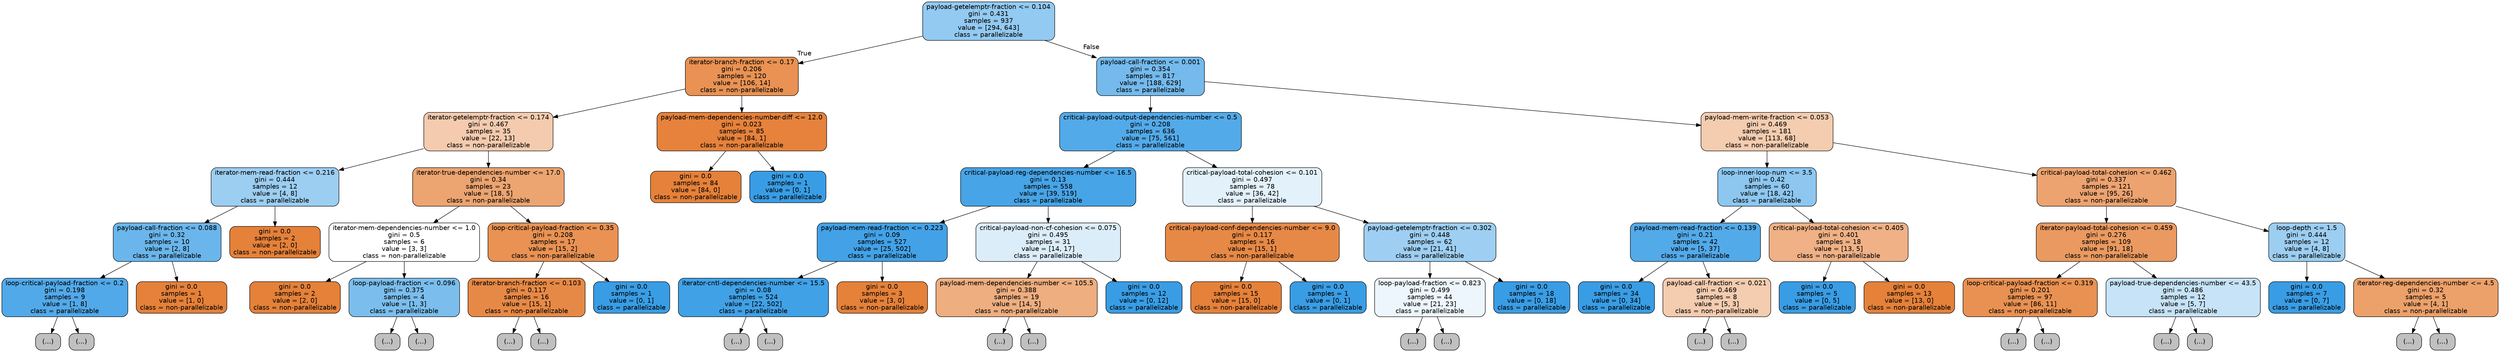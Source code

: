 digraph Tree {
node [shape=box, style="filled, rounded", color="black", fontname=helvetica] ;
edge [fontname=helvetica] ;
0 [label="payload-getelemptr-fraction <= 0.104\ngini = 0.431\nsamples = 937\nvalue = [294, 643]\nclass = parallelizable", fillcolor="#399de58a"] ;
1 [label="iterator-branch-fraction <= 0.17\ngini = 0.206\nsamples = 120\nvalue = [106, 14]\nclass = non-parallelizable", fillcolor="#e58139dd"] ;
0 -> 1 [labeldistance=2.5, labelangle=45, headlabel="True"] ;
2 [label="iterator-getelemptr-fraction <= 0.174\ngini = 0.467\nsamples = 35\nvalue = [22, 13]\nclass = non-parallelizable", fillcolor="#e5813968"] ;
1 -> 2 ;
3 [label="iterator-mem-read-fraction <= 0.216\ngini = 0.444\nsamples = 12\nvalue = [4, 8]\nclass = parallelizable", fillcolor="#399de57f"] ;
2 -> 3 ;
4 [label="payload-call-fraction <= 0.088\ngini = 0.32\nsamples = 10\nvalue = [2, 8]\nclass = parallelizable", fillcolor="#399de5bf"] ;
3 -> 4 ;
5 [label="loop-critical-payload-fraction <= 0.2\ngini = 0.198\nsamples = 9\nvalue = [1, 8]\nclass = parallelizable", fillcolor="#399de5df"] ;
4 -> 5 ;
6 [label="(...)", fillcolor="#C0C0C0"] ;
5 -> 6 ;
7 [label="(...)", fillcolor="#C0C0C0"] ;
5 -> 7 ;
8 [label="gini = 0.0\nsamples = 1\nvalue = [1, 0]\nclass = non-parallelizable", fillcolor="#e58139ff"] ;
4 -> 8 ;
9 [label="gini = 0.0\nsamples = 2\nvalue = [2, 0]\nclass = non-parallelizable", fillcolor="#e58139ff"] ;
3 -> 9 ;
10 [label="iterator-true-dependencies-number <= 17.0\ngini = 0.34\nsamples = 23\nvalue = [18, 5]\nclass = non-parallelizable", fillcolor="#e58139b8"] ;
2 -> 10 ;
11 [label="iterator-mem-dependencies-number <= 1.0\ngini = 0.5\nsamples = 6\nvalue = [3, 3]\nclass = non-parallelizable", fillcolor="#e5813900"] ;
10 -> 11 ;
12 [label="gini = 0.0\nsamples = 2\nvalue = [2, 0]\nclass = non-parallelizable", fillcolor="#e58139ff"] ;
11 -> 12 ;
13 [label="loop-payload-fraction <= 0.096\ngini = 0.375\nsamples = 4\nvalue = [1, 3]\nclass = parallelizable", fillcolor="#399de5aa"] ;
11 -> 13 ;
14 [label="(...)", fillcolor="#C0C0C0"] ;
13 -> 14 ;
15 [label="(...)", fillcolor="#C0C0C0"] ;
13 -> 15 ;
16 [label="loop-critical-payload-fraction <= 0.35\ngini = 0.208\nsamples = 17\nvalue = [15, 2]\nclass = non-parallelizable", fillcolor="#e58139dd"] ;
10 -> 16 ;
17 [label="iterator-branch-fraction <= 0.103\ngini = 0.117\nsamples = 16\nvalue = [15, 1]\nclass = non-parallelizable", fillcolor="#e58139ee"] ;
16 -> 17 ;
18 [label="(...)", fillcolor="#C0C0C0"] ;
17 -> 18 ;
19 [label="(...)", fillcolor="#C0C0C0"] ;
17 -> 19 ;
22 [label="gini = 0.0\nsamples = 1\nvalue = [0, 1]\nclass = parallelizable", fillcolor="#399de5ff"] ;
16 -> 22 ;
23 [label="payload-mem-dependencies-number-diff <= 12.0\ngini = 0.023\nsamples = 85\nvalue = [84, 1]\nclass = non-parallelizable", fillcolor="#e58139fc"] ;
1 -> 23 ;
24 [label="gini = 0.0\nsamples = 84\nvalue = [84, 0]\nclass = non-parallelizable", fillcolor="#e58139ff"] ;
23 -> 24 ;
25 [label="gini = 0.0\nsamples = 1\nvalue = [0, 1]\nclass = parallelizable", fillcolor="#399de5ff"] ;
23 -> 25 ;
26 [label="payload-call-fraction <= 0.001\ngini = 0.354\nsamples = 817\nvalue = [188, 629]\nclass = parallelizable", fillcolor="#399de5b3"] ;
0 -> 26 [labeldistance=2.5, labelangle=-45, headlabel="False"] ;
27 [label="critical-payload-output-dependencies-number <= 0.5\ngini = 0.208\nsamples = 636\nvalue = [75, 561]\nclass = parallelizable", fillcolor="#399de5dd"] ;
26 -> 27 ;
28 [label="critical-payload-reg-dependencies-number <= 16.5\ngini = 0.13\nsamples = 558\nvalue = [39, 519]\nclass = parallelizable", fillcolor="#399de5ec"] ;
27 -> 28 ;
29 [label="payload-mem-read-fraction <= 0.223\ngini = 0.09\nsamples = 527\nvalue = [25, 502]\nclass = parallelizable", fillcolor="#399de5f2"] ;
28 -> 29 ;
30 [label="iterator-cntl-dependencies-number <= 15.5\ngini = 0.08\nsamples = 524\nvalue = [22, 502]\nclass = parallelizable", fillcolor="#399de5f4"] ;
29 -> 30 ;
31 [label="(...)", fillcolor="#C0C0C0"] ;
30 -> 31 ;
76 [label="(...)", fillcolor="#C0C0C0"] ;
30 -> 76 ;
79 [label="gini = 0.0\nsamples = 3\nvalue = [3, 0]\nclass = non-parallelizable", fillcolor="#e58139ff"] ;
29 -> 79 ;
80 [label="critical-payload-non-cf-cohesion <= 0.075\ngini = 0.495\nsamples = 31\nvalue = [14, 17]\nclass = parallelizable", fillcolor="#399de52d"] ;
28 -> 80 ;
81 [label="payload-mem-dependencies-number <= 105.5\ngini = 0.388\nsamples = 19\nvalue = [14, 5]\nclass = non-parallelizable", fillcolor="#e58139a4"] ;
80 -> 81 ;
82 [label="(...)", fillcolor="#C0C0C0"] ;
81 -> 82 ;
85 [label="(...)", fillcolor="#C0C0C0"] ;
81 -> 85 ;
86 [label="gini = 0.0\nsamples = 12\nvalue = [0, 12]\nclass = parallelizable", fillcolor="#399de5ff"] ;
80 -> 86 ;
87 [label="critical-payload-total-cohesion <= 0.101\ngini = 0.497\nsamples = 78\nvalue = [36, 42]\nclass = parallelizable", fillcolor="#399de524"] ;
27 -> 87 ;
88 [label="critical-payload-conf-dependencies-number <= 9.0\ngini = 0.117\nsamples = 16\nvalue = [15, 1]\nclass = non-parallelizable", fillcolor="#e58139ee"] ;
87 -> 88 ;
89 [label="gini = 0.0\nsamples = 15\nvalue = [15, 0]\nclass = non-parallelizable", fillcolor="#e58139ff"] ;
88 -> 89 ;
90 [label="gini = 0.0\nsamples = 1\nvalue = [0, 1]\nclass = parallelizable", fillcolor="#399de5ff"] ;
88 -> 90 ;
91 [label="payload-getelemptr-fraction <= 0.302\ngini = 0.448\nsamples = 62\nvalue = [21, 41]\nclass = parallelizable", fillcolor="#399de57c"] ;
87 -> 91 ;
92 [label="loop-payload-fraction <= 0.823\ngini = 0.499\nsamples = 44\nvalue = [21, 23]\nclass = parallelizable", fillcolor="#399de516"] ;
91 -> 92 ;
93 [label="(...)", fillcolor="#C0C0C0"] ;
92 -> 93 ;
96 [label="(...)", fillcolor="#C0C0C0"] ;
92 -> 96 ;
109 [label="gini = 0.0\nsamples = 18\nvalue = [0, 18]\nclass = parallelizable", fillcolor="#399de5ff"] ;
91 -> 109 ;
110 [label="payload-mem-write-fraction <= 0.053\ngini = 0.469\nsamples = 181\nvalue = [113, 68]\nclass = non-parallelizable", fillcolor="#e5813966"] ;
26 -> 110 ;
111 [label="loop-inner-loop-num <= 3.5\ngini = 0.42\nsamples = 60\nvalue = [18, 42]\nclass = parallelizable", fillcolor="#399de592"] ;
110 -> 111 ;
112 [label="payload-mem-read-fraction <= 0.139\ngini = 0.21\nsamples = 42\nvalue = [5, 37]\nclass = parallelizable", fillcolor="#399de5dd"] ;
111 -> 112 ;
113 [label="gini = 0.0\nsamples = 34\nvalue = [0, 34]\nclass = parallelizable", fillcolor="#399de5ff"] ;
112 -> 113 ;
114 [label="payload-call-fraction <= 0.021\ngini = 0.469\nsamples = 8\nvalue = [5, 3]\nclass = non-parallelizable", fillcolor="#e5813966"] ;
112 -> 114 ;
115 [label="(...)", fillcolor="#C0C0C0"] ;
114 -> 115 ;
116 [label="(...)", fillcolor="#C0C0C0"] ;
114 -> 116 ;
117 [label="critical-payload-total-cohesion <= 0.405\ngini = 0.401\nsamples = 18\nvalue = [13, 5]\nclass = non-parallelizable", fillcolor="#e581399d"] ;
111 -> 117 ;
118 [label="gini = 0.0\nsamples = 5\nvalue = [0, 5]\nclass = parallelizable", fillcolor="#399de5ff"] ;
117 -> 118 ;
119 [label="gini = 0.0\nsamples = 13\nvalue = [13, 0]\nclass = non-parallelizable", fillcolor="#e58139ff"] ;
117 -> 119 ;
120 [label="critical-payload-total-cohesion <= 0.462\ngini = 0.337\nsamples = 121\nvalue = [95, 26]\nclass = non-parallelizable", fillcolor="#e58139b9"] ;
110 -> 120 ;
121 [label="iterator-payload-total-cohesion <= 0.459\ngini = 0.276\nsamples = 109\nvalue = [91, 18]\nclass = non-parallelizable", fillcolor="#e58139cd"] ;
120 -> 121 ;
122 [label="loop-critical-payload-fraction <= 0.319\ngini = 0.201\nsamples = 97\nvalue = [86, 11]\nclass = non-parallelizable", fillcolor="#e58139de"] ;
121 -> 122 ;
123 [label="(...)", fillcolor="#C0C0C0"] ;
122 -> 123 ;
138 [label="(...)", fillcolor="#C0C0C0"] ;
122 -> 138 ;
141 [label="payload-true-dependencies-number <= 43.5\ngini = 0.486\nsamples = 12\nvalue = [5, 7]\nclass = parallelizable", fillcolor="#399de549"] ;
121 -> 141 ;
142 [label="(...)", fillcolor="#C0C0C0"] ;
141 -> 142 ;
145 [label="(...)", fillcolor="#C0C0C0"] ;
141 -> 145 ;
146 [label="loop-depth <= 1.5\ngini = 0.444\nsamples = 12\nvalue = [4, 8]\nclass = parallelizable", fillcolor="#399de57f"] ;
120 -> 146 ;
147 [label="gini = 0.0\nsamples = 7\nvalue = [0, 7]\nclass = parallelizable", fillcolor="#399de5ff"] ;
146 -> 147 ;
148 [label="iterator-reg-dependencies-number <= 4.5\ngini = 0.32\nsamples = 5\nvalue = [4, 1]\nclass = non-parallelizable", fillcolor="#e58139bf"] ;
146 -> 148 ;
149 [label="(...)", fillcolor="#C0C0C0"] ;
148 -> 149 ;
150 [label="(...)", fillcolor="#C0C0C0"] ;
148 -> 150 ;
}